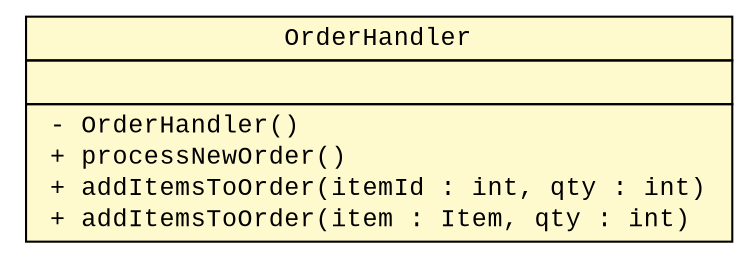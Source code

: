 #!/usr/local/bin/dot
#
# Class diagram 
# Generated by UMLGraph version 5.4 (http://www.umlgraph.org/)
#

digraph G {
	edge [fontname="Courier New",fontsize=10,labelfontname="Courier New",labelfontsize=10];
	node [fontname="Courier New",fontsize=10,shape=plaintext];
	nodesep=0.25;
	ranksep=0.5;
	// com.assign2.business.OrderHandler
	c238 [label=<<table title="com.assign2.business.OrderHandler" border="0" cellborder="1" cellspacing="0" cellpadding="2" port="p" bgcolor="lemonChiffon" href="./OrderHandler.html"><tr><td><table border="0" cellspacing="0" cellpadding="1"><tr><td align="center" balign="center"><font face="Courier New" point-size="12.0"> OrderHandler </font></td></tr></table></td></tr><tr><td><table border="0" cellspacing="0" cellpadding="1"><tr><td align="left" balign="left">  </td></tr></table></td></tr><tr><td><table border="0" cellspacing="0" cellpadding="1"><tr><td align="left" balign="left"> - OrderHandler() </td></tr><tr><td align="left" balign="left"> + processNewOrder() </td></tr><tr><td align="left" balign="left"> + addItemsToOrder(itemId : int, qty : int) </td></tr><tr><td align="left" balign="left"> + addItemsToOrder(item : Item, qty : int) </td></tr></table></td></tr></table>>, URL="./OrderHandler.html", fontname="Courier New", fontcolor="black", fontsize=12.0];
}


